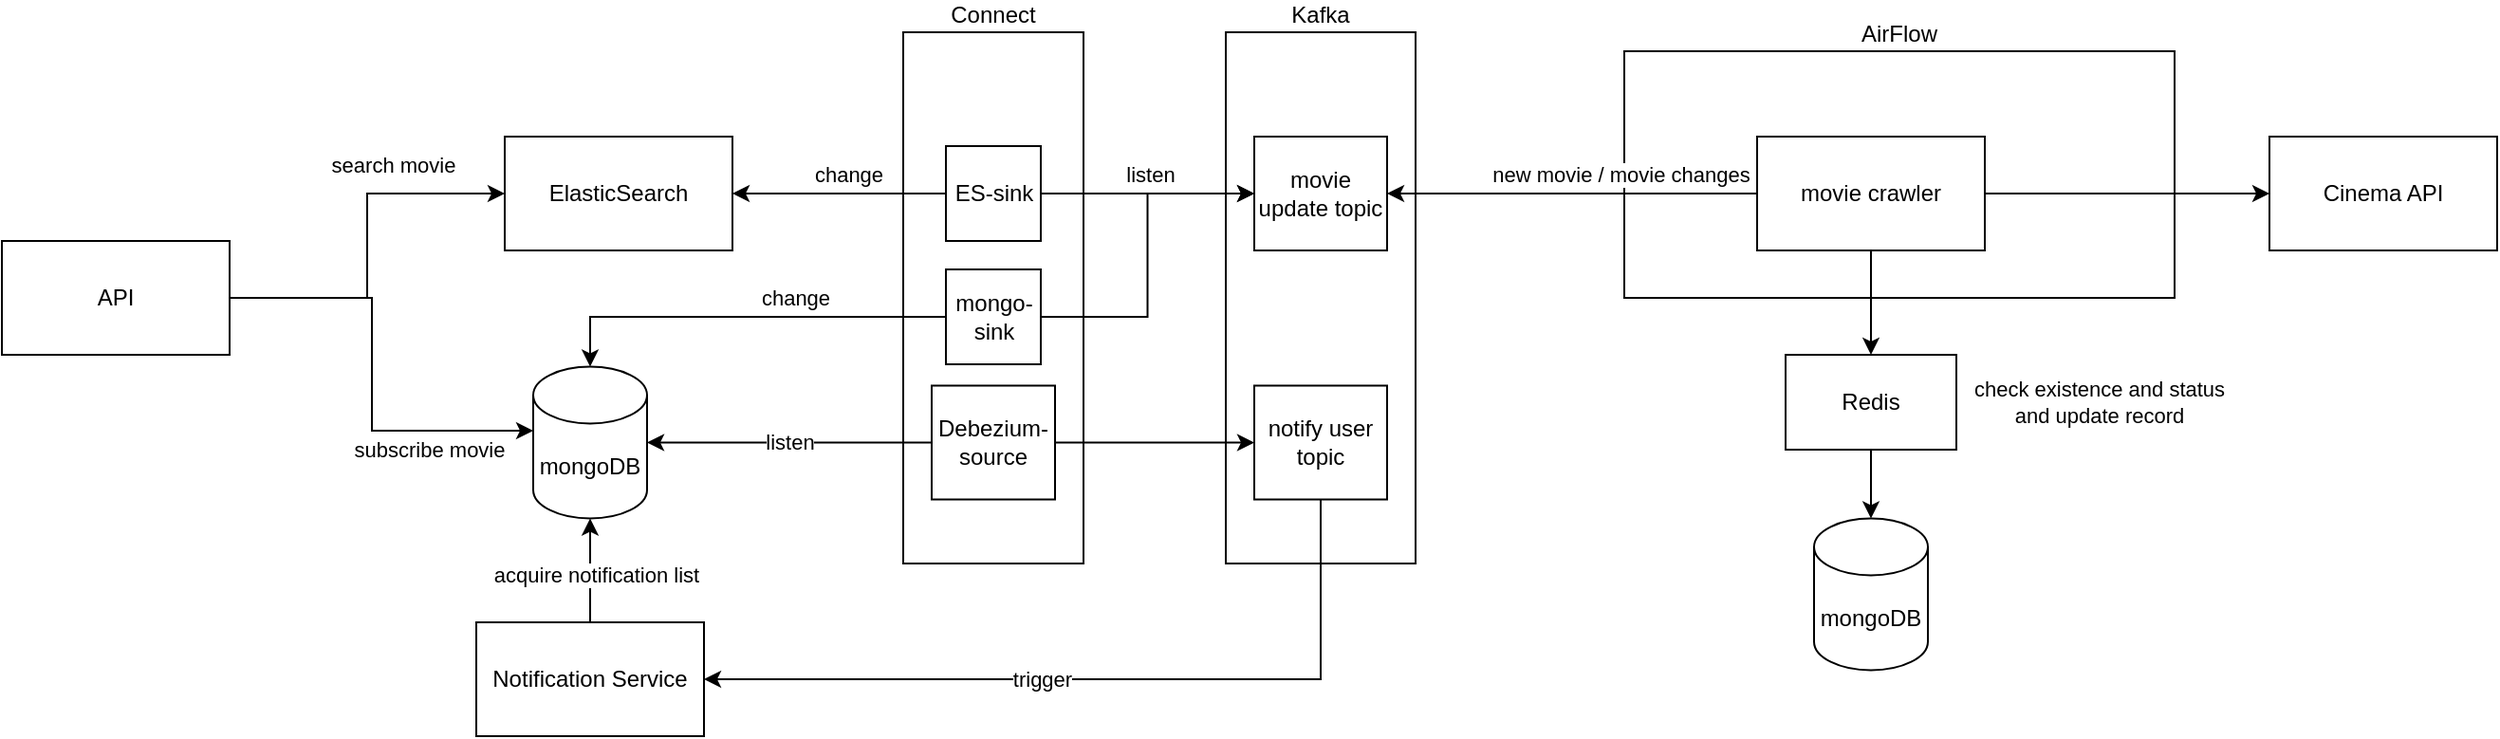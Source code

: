 <mxfile version="20.5.3" type="embed"><diagram id="FWjMxUcO8xdOPy5QttPL" name="Page-1"><mxGraphModel dx="2938" dy="958" grid="1" gridSize="10" guides="1" tooltips="1" connect="1" arrows="1" fold="1" page="1" pageScale="1" pageWidth="850" pageHeight="1100" math="0" shadow="0"><root><mxCell id="0"/><mxCell id="1" parent="0"/><mxCell id="6" value="AirFlow" style="rounded=0;whiteSpace=wrap;html=1;labelPosition=center;verticalLabelPosition=top;align=center;verticalAlign=bottom;" parent="1" vertex="1"><mxGeometry x="430" y="200" width="290" height="130" as="geometry"/></mxCell><mxCell id="2" value="Kafka" style="rounded=0;whiteSpace=wrap;html=1;labelPosition=center;verticalLabelPosition=top;align=center;verticalAlign=bottom;" parent="1" vertex="1"><mxGeometry x="220" y="190" width="100" height="280" as="geometry"/></mxCell><mxCell id="50" style="edgeStyle=orthogonalEdgeStyle;rounded=0;orthogonalLoop=1;jettySize=auto;html=1;entryX=1;entryY=0.5;entryDx=0;entryDy=0;" parent="1" source="3" target="27" edge="1"><mxGeometry relative="1" as="geometry"/></mxCell><mxCell id="77" value="new movie / movie changes" style="edgeLabel;html=1;align=center;verticalAlign=middle;resizable=0;points=[];" vertex="1" connectable="0" parent="50"><mxGeometry x="-0.258" relative="1" as="geometry"><mxPoint y="-10" as="offset"/></mxGeometry></mxCell><mxCell id="72" style="edgeStyle=orthogonalEdgeStyle;rounded=0;orthogonalLoop=1;jettySize=auto;html=1;entryX=0;entryY=0.5;entryDx=0;entryDy=0;" edge="1" parent="1" source="3" target="7"><mxGeometry relative="1" as="geometry"/></mxCell><mxCell id="74" style="edgeStyle=orthogonalEdgeStyle;rounded=0;orthogonalLoop=1;jettySize=auto;html=1;entryX=0.5;entryY=0;entryDx=0;entryDy=0;" edge="1" parent="1" source="3" target="58"><mxGeometry relative="1" as="geometry"/></mxCell><mxCell id="85" value="check existence and status&lt;br&gt;and update record" style="edgeLabel;html=1;align=center;verticalAlign=middle;resizable=0;points=[];" vertex="1" connectable="0" parent="74"><mxGeometry x="0.133" y="1" relative="1" as="geometry"><mxPoint x="119" y="49" as="offset"/></mxGeometry></mxCell><mxCell id="3" value="movie crawler" style="rounded=0;whiteSpace=wrap;html=1;" parent="1" vertex="1"><mxGeometry x="500" y="245" width="120" height="60" as="geometry"/></mxCell><mxCell id="4" value="ElasticSearch" style="rounded=0;whiteSpace=wrap;html=1;" parent="1" vertex="1"><mxGeometry x="-160" y="245" width="120" height="60" as="geometry"/></mxCell><mxCell id="7" value="Cinema API" style="rounded=0;whiteSpace=wrap;html=1;" parent="1" vertex="1"><mxGeometry x="770" y="245" width="120" height="60" as="geometry"/></mxCell><mxCell id="14" style="edgeStyle=orthogonalEdgeStyle;rounded=0;orthogonalLoop=1;jettySize=auto;html=1;" parent="1" source="12" target="51" edge="1"><mxGeometry relative="1" as="geometry"><mxPoint x="-175" y="407.5" as="targetPoint"/><Array as="points"><mxPoint x="-230" y="330"/><mxPoint x="-230" y="400"/></Array></mxGeometry></mxCell><mxCell id="19" value="subscribe movie" style="edgeLabel;html=1;align=center;verticalAlign=middle;resizable=0;points=[];" parent="14" vertex="1" connectable="0"><mxGeometry x="0.454" y="-2" relative="1" as="geometry"><mxPoint x="8" y="8" as="offset"/></mxGeometry></mxCell><mxCell id="90" style="edgeStyle=orthogonalEdgeStyle;rounded=0;orthogonalLoop=1;jettySize=auto;html=1;entryX=0;entryY=0.5;entryDx=0;entryDy=0;" edge="1" parent="1" source="12" target="4"><mxGeometry relative="1" as="geometry"/></mxCell><mxCell id="91" value="search movie" style="edgeLabel;html=1;align=center;verticalAlign=middle;resizable=0;points=[];" vertex="1" connectable="0" parent="90"><mxGeometry x="0.578" y="-1" relative="1" as="geometry"><mxPoint x="-17" y="-16" as="offset"/></mxGeometry></mxCell><mxCell id="12" value="API" style="rounded=0;whiteSpace=wrap;html=1;" parent="1" vertex="1"><mxGeometry x="-425" y="300" width="120" height="60" as="geometry"/></mxCell><mxCell id="54" style="edgeStyle=orthogonalEdgeStyle;rounded=0;orthogonalLoop=1;jettySize=auto;html=1;" parent="1" source="15" target="51" edge="1"><mxGeometry relative="1" as="geometry"/></mxCell><mxCell id="97" value="acquire notification list" style="edgeLabel;html=1;align=center;verticalAlign=middle;resizable=0;points=[];" vertex="1" connectable="0" parent="54"><mxGeometry x="-0.093" y="-3" relative="1" as="geometry"><mxPoint as="offset"/></mxGeometry></mxCell><mxCell id="15" value="Notification Service" style="rounded=0;whiteSpace=wrap;html=1;" parent="1" vertex="1"><mxGeometry x="-175" y="501" width="120" height="60" as="geometry"/></mxCell><mxCell id="20" value="Connect" style="rounded=0;whiteSpace=wrap;html=1;labelPosition=center;verticalLabelPosition=top;align=center;verticalAlign=bottom;" parent="1" vertex="1"><mxGeometry x="50" y="190" width="95" height="280" as="geometry"/></mxCell><mxCell id="24" style="edgeStyle=orthogonalEdgeStyle;rounded=0;orthogonalLoop=1;jettySize=auto;html=1;entryX=1;entryY=0.5;entryDx=0;entryDy=0;" parent="1" source="23" target="4" edge="1"><mxGeometry relative="1" as="geometry"/></mxCell><mxCell id="94" value="change" style="edgeLabel;html=1;align=center;verticalAlign=middle;resizable=0;points=[];" vertex="1" connectable="0" parent="24"><mxGeometry x="0.12" y="2" relative="1" as="geometry"><mxPoint x="11" y="-12" as="offset"/></mxGeometry></mxCell><mxCell id="28" style="edgeStyle=orthogonalEdgeStyle;rounded=0;orthogonalLoop=1;jettySize=auto;html=1;entryX=0;entryY=0.5;entryDx=0;entryDy=0;" parent="1" source="23" target="27" edge="1"><mxGeometry relative="1" as="geometry"/></mxCell><mxCell id="92" value="listen" style="edgeLabel;html=1;align=center;verticalAlign=middle;resizable=0;points=[];" vertex="1" connectable="0" parent="28"><mxGeometry x="-0.12" y="2" relative="1" as="geometry"><mxPoint x="8" y="-8" as="offset"/></mxGeometry></mxCell><mxCell id="23" value="ES-sink" style="rounded=0;whiteSpace=wrap;html=1;" parent="1" vertex="1"><mxGeometry x="72.5" y="250" width="50" height="50" as="geometry"/></mxCell><mxCell id="29" style="edgeStyle=orthogonalEdgeStyle;rounded=0;orthogonalLoop=1;jettySize=auto;html=1;entryX=0;entryY=0.5;entryDx=0;entryDy=0;" parent="1" source="25" target="27" edge="1"><mxGeometry relative="1" as="geometry"/></mxCell><mxCell id="83" style="edgeStyle=orthogonalEdgeStyle;rounded=0;orthogonalLoop=1;jettySize=auto;html=1;entryX=0.5;entryY=0;entryDx=0;entryDy=0;entryPerimeter=0;" edge="1" parent="1" source="25" target="51"><mxGeometry relative="1" as="geometry"/></mxCell><mxCell id="95" value="change" style="edgeLabel;html=1;align=center;verticalAlign=middle;resizable=0;points=[];" vertex="1" connectable="0" parent="83"><mxGeometry x="-0.255" y="-3" relative="1" as="geometry"><mxPoint y="-7" as="offset"/></mxGeometry></mxCell><mxCell id="25" value="mongo-sink" style="rounded=0;whiteSpace=wrap;html=1;" parent="1" vertex="1"><mxGeometry x="72.5" y="315" width="50" height="50" as="geometry"/></mxCell><mxCell id="27" value="movie update topic" style="rounded=0;whiteSpace=wrap;html=1;" parent="1" vertex="1"><mxGeometry x="235" y="245" width="70" height="60" as="geometry"/></mxCell><mxCell id="44" value="mongoDB" style="shape=cylinder3;whiteSpace=wrap;html=1;boundedLbl=1;backgroundOutline=1;size=15;" parent="1" vertex="1"><mxGeometry x="530" y="446.25" width="60" height="80" as="geometry"/></mxCell><mxCell id="51" value="mongoDB" style="shape=cylinder3;whiteSpace=wrap;html=1;boundedLbl=1;backgroundOutline=1;size=15;" parent="1" vertex="1"><mxGeometry x="-145" y="366.25" width="60" height="80" as="geometry"/></mxCell><mxCell id="84" style="edgeStyle=orthogonalEdgeStyle;rounded=0;orthogonalLoop=1;jettySize=auto;html=1;entryX=0.5;entryY=0;entryDx=0;entryDy=0;entryPerimeter=0;" edge="1" parent="1" source="58" target="44"><mxGeometry relative="1" as="geometry"/></mxCell><mxCell id="58" value="Redis" style="rounded=0;whiteSpace=wrap;html=1;" vertex="1" parent="1"><mxGeometry x="515" y="360" width="90" height="50" as="geometry"/></mxCell><mxCell id="86" style="edgeStyle=orthogonalEdgeStyle;rounded=0;orthogonalLoop=1;jettySize=auto;html=1;entryX=0;entryY=0.5;entryDx=0;entryDy=0;" edge="1" parent="1" source="78" target="80"><mxGeometry relative="1" as="geometry"/></mxCell><mxCell id="93" value="listen" style="edgeStyle=orthogonalEdgeStyle;rounded=0;orthogonalLoop=1;jettySize=auto;html=1;" edge="1" parent="1" source="78" target="51"><mxGeometry relative="1" as="geometry"/></mxCell><mxCell id="78" value="Debezium-source" style="rounded=0;whiteSpace=wrap;html=1;" vertex="1" parent="1"><mxGeometry x="65" y="376.25" width="65" height="60" as="geometry"/></mxCell><mxCell id="89" style="edgeStyle=orthogonalEdgeStyle;rounded=0;orthogonalLoop=1;jettySize=auto;html=1;entryX=1;entryY=0.5;entryDx=0;entryDy=0;" edge="1" parent="1" source="80" target="15"><mxGeometry relative="1" as="geometry"><Array as="points"><mxPoint x="270" y="531"/></Array></mxGeometry></mxCell><mxCell id="96" value="trigger" style="edgeLabel;html=1;align=center;verticalAlign=middle;resizable=0;points=[];" vertex="1" connectable="0" parent="89"><mxGeometry x="0.28" y="4" relative="1" as="geometry"><mxPoint x="26" y="-4" as="offset"/></mxGeometry></mxCell><mxCell id="80" value="notify user topic" style="rounded=0;whiteSpace=wrap;html=1;" vertex="1" parent="1"><mxGeometry x="235" y="376.25" width="70" height="60" as="geometry"/></mxCell></root></mxGraphModel></diagram></mxfile>